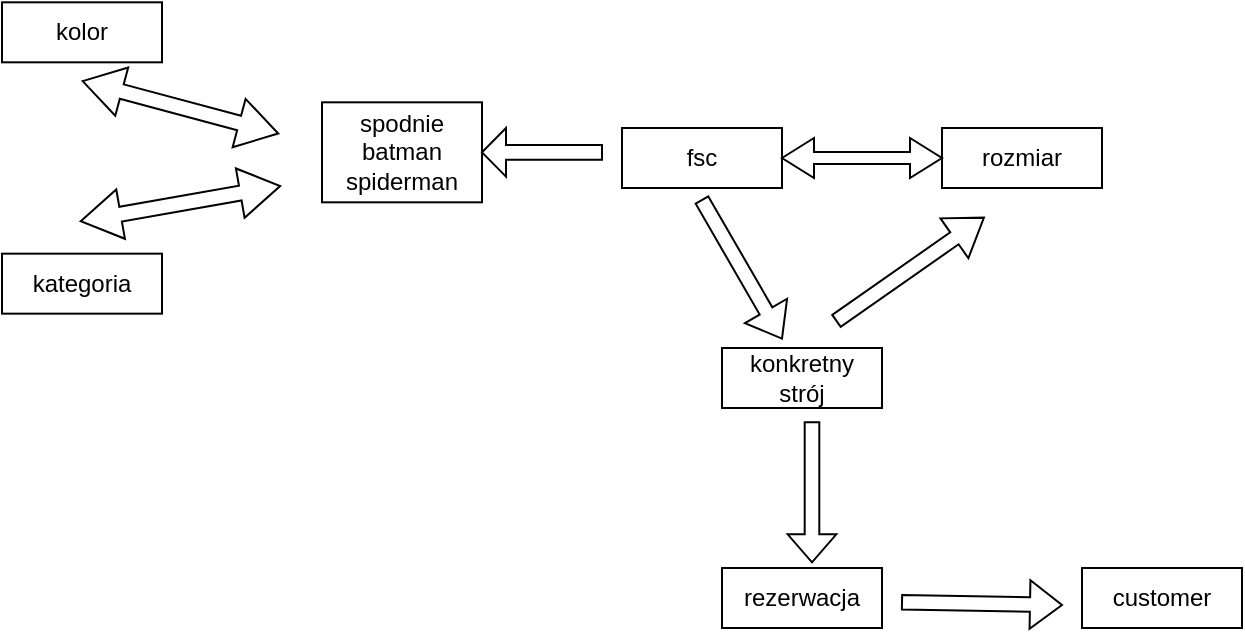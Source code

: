 <mxfile version="15.1.4" type="device"><diagram id="SsnG46bmEh2jCpQA01JE" name="Page-1"><mxGraphModel dx="1038" dy="547" grid="1" gridSize="10" guides="1" tooltips="1" connect="1" arrows="1" fold="1" page="1" pageScale="1" pageWidth="827" pageHeight="1169" math="0" shadow="0"><root><mxCell id="0"/><mxCell id="1" parent="0"/><mxCell id="7fGaOE8iHB9KHib-ewjo-1" value="fsc" style="rounded=0;whiteSpace=wrap;html=1;" vertex="1" parent="1"><mxGeometry x="390" y="120" width="80" height="30" as="geometry"/></mxCell><mxCell id="7fGaOE8iHB9KHib-ewjo-2" value="rozmiar" style="rounded=0;whiteSpace=wrap;html=1;" vertex="1" parent="1"><mxGeometry x="550" y="120" width="80" height="30" as="geometry"/></mxCell><mxCell id="7fGaOE8iHB9KHib-ewjo-3" value="kategoria" style="rounded=0;whiteSpace=wrap;html=1;" vertex="1" parent="1"><mxGeometry x="80" y="182.83" width="80" height="30" as="geometry"/></mxCell><mxCell id="7fGaOE8iHB9KHib-ewjo-4" value="kolor" style="rounded=0;whiteSpace=wrap;html=1;" vertex="1" parent="1"><mxGeometry x="80" y="57.16" width="80" height="30" as="geometry"/></mxCell><mxCell id="7fGaOE8iHB9KHib-ewjo-5" value="customer" style="rounded=0;whiteSpace=wrap;html=1;" vertex="1" parent="1"><mxGeometry x="620" y="340" width="80" height="30" as="geometry"/></mxCell><mxCell id="7fGaOE8iHB9KHib-ewjo-6" value="rezerwacja" style="rounded=0;whiteSpace=wrap;html=1;" vertex="1" parent="1"><mxGeometry x="440" y="340" width="80" height="30" as="geometry"/></mxCell><mxCell id="7fGaOE8iHB9KHib-ewjo-10" value="konkretny strój" style="rounded=0;whiteSpace=wrap;html=1;" vertex="1" parent="1"><mxGeometry x="440" y="230" width="80" height="30" as="geometry"/></mxCell><mxCell id="7fGaOE8iHB9KHib-ewjo-25" value="" style="shape=singleArrow;whiteSpace=wrap;html=1;rotation=60;" vertex="1" parent="1"><mxGeometry x="410" y="178.51" width="80" height="24.33" as="geometry"/></mxCell><mxCell id="7fGaOE8iHB9KHib-ewjo-28" value="" style="shape=singleArrow;whiteSpace=wrap;html=1;rotation=1;" vertex="1" parent="1"><mxGeometry x="530" y="345.67" width="80" height="24.33" as="geometry"/></mxCell><mxCell id="7fGaOE8iHB9KHib-ewjo-29" value="" style="shape=doubleArrow;whiteSpace=wrap;html=1;rotation=-10;" vertex="1" parent="1"><mxGeometry x="118.59" y="145.31" width="101.25" height="25" as="geometry"/></mxCell><mxCell id="7fGaOE8iHB9KHib-ewjo-30" value="" style="shape=doubleArrow;whiteSpace=wrap;html=1;rotation=15;" vertex="1" parent="1"><mxGeometry x="118.59" y="97.16" width="101.25" height="25" as="geometry"/></mxCell><mxCell id="7fGaOE8iHB9KHib-ewjo-31" value="" style="shape=doubleArrow;whiteSpace=wrap;html=1;" vertex="1" parent="1"><mxGeometry x="470" y="125" width="80" height="20" as="geometry"/></mxCell><mxCell id="7fGaOE8iHB9KHib-ewjo-32" value="" style="shape=singleArrow;whiteSpace=wrap;html=1;rotation=-35;" vertex="1" parent="1"><mxGeometry x="489.1" y="178.47" width="90" height="24.33" as="geometry"/></mxCell><mxCell id="7fGaOE8iHB9KHib-ewjo-33" value="spodnie&lt;br&gt;batman&lt;br&gt;spiderman" style="rounded=0;whiteSpace=wrap;html=1;" vertex="1" parent="1"><mxGeometry x="240" y="107.16" width="80" height="50" as="geometry"/></mxCell><mxCell id="7fGaOE8iHB9KHib-ewjo-34" value="" style="shape=singleArrow;whiteSpace=wrap;html=1;rotation=-180;" vertex="1" parent="1"><mxGeometry x="320" y="120" width="60" height="24.33" as="geometry"/></mxCell><mxCell id="7fGaOE8iHB9KHib-ewjo-36" value="" style="shape=singleArrow;whiteSpace=wrap;html=1;rotation=90;" vertex="1" parent="1"><mxGeometry x="450" y="290" width="70" height="24.33" as="geometry"/></mxCell></root></mxGraphModel></diagram></mxfile>